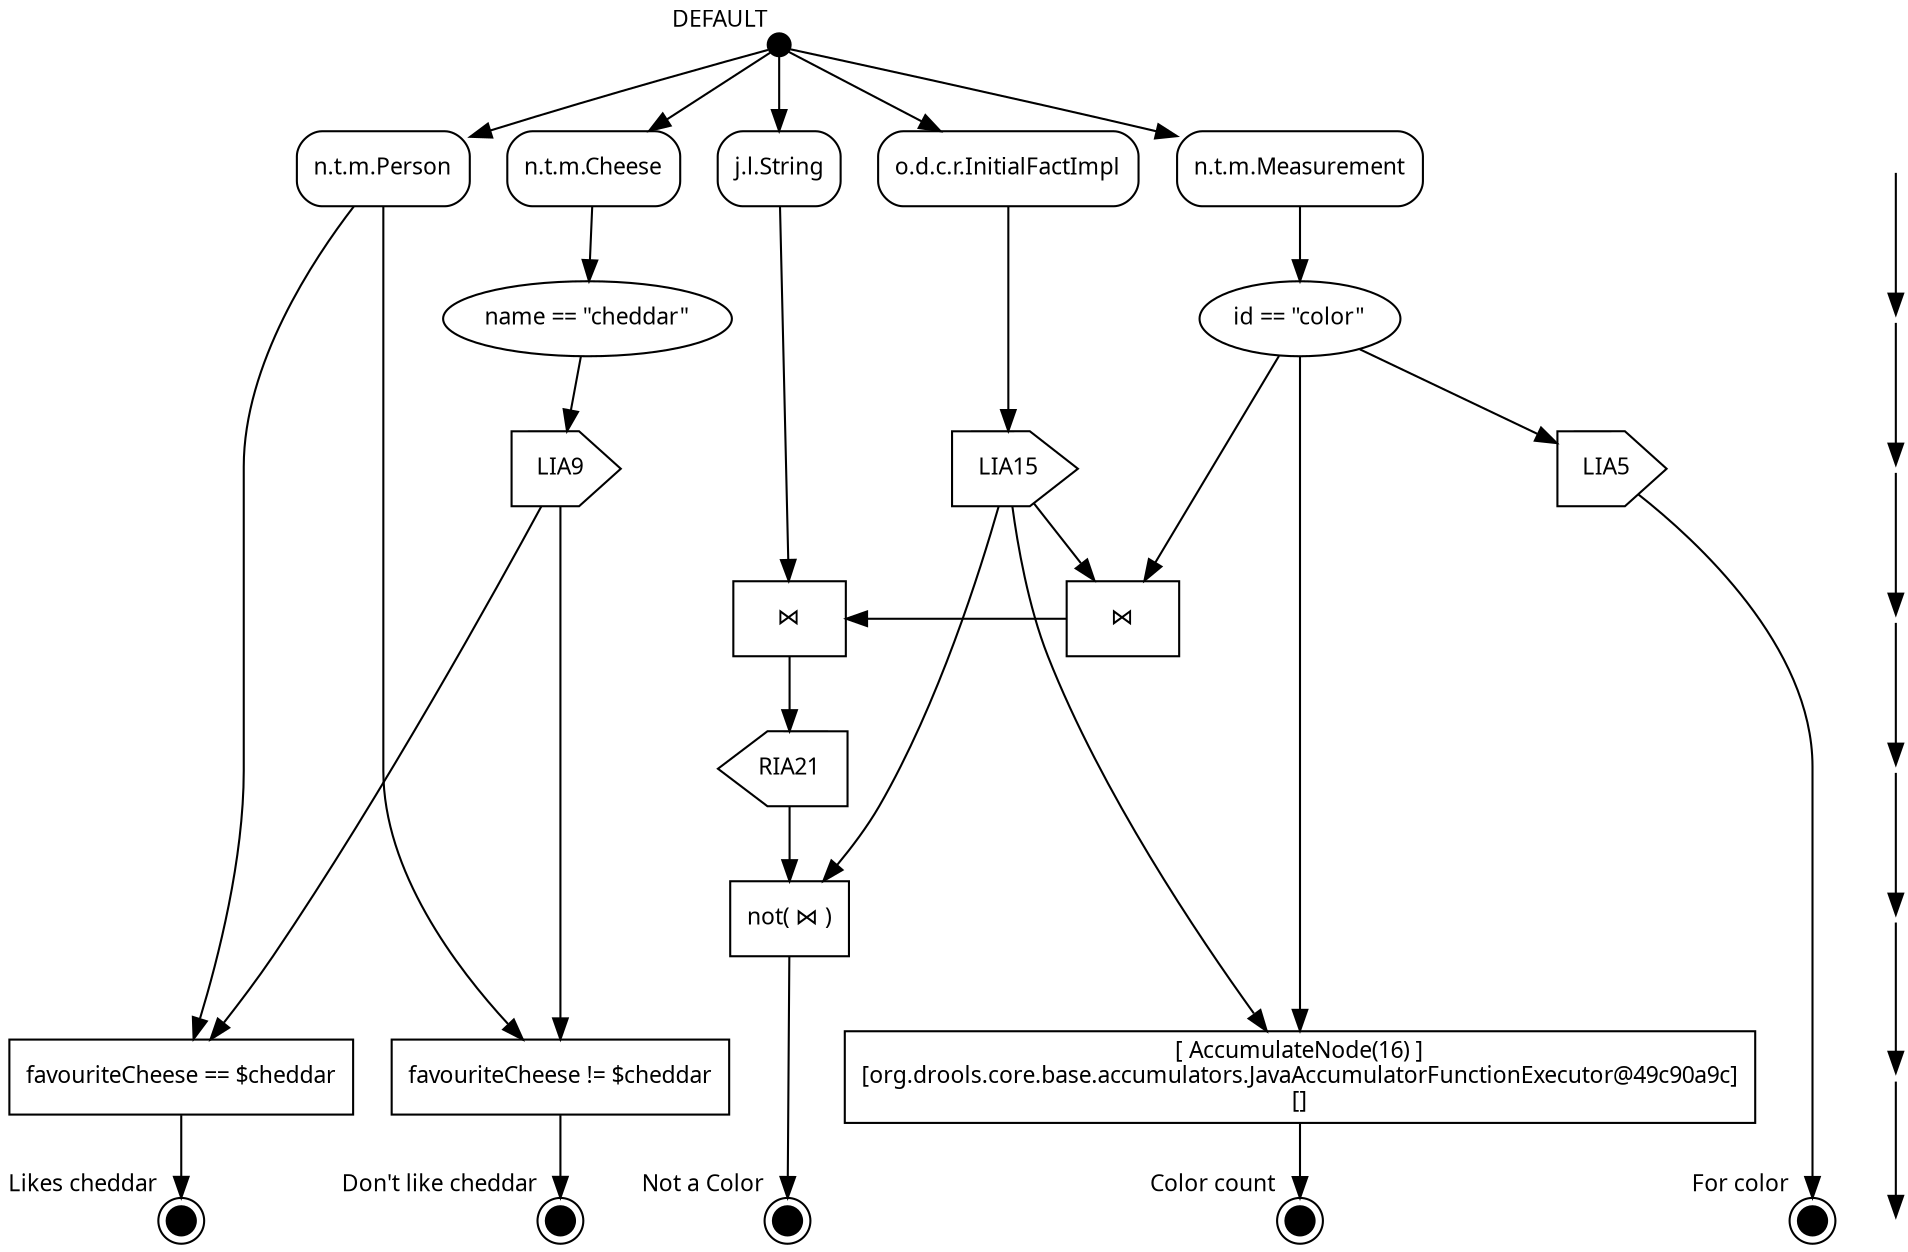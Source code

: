 digraph g {
graph [fontname = "Overpass" fontsize=11];
 node [fontname = "Overpass" fontsize=11];
 edge [fontname = "Overpass" fontsize=11];

EP1 [shape=circle width=0.15 fillcolor=black style=filled label="" xlabel="DEFAULT"] ;
OTN7 [shape=rect style=rounded label="n.t.m.Cheese"] ;
OTN2 [shape=rect style=rounded label="o.d.c.r.InitialFactImpl"] ;
OTN19 [shape=rect style=rounded label="j.l.String"] ;
OTN10 [shape=rect style=rounded label="n.t.m.Person"] ;
OTN3 [shape=rect style=rounded label="n.t.m.Measurement"] ;
AN8 [label="name == \"cheddar\""] ;
AN4 [label="id == \"color\""] ;
LIA9 [shape=house orientation=-90] ;
LIA15 [shape=house orientation=-90] ;
LIA5 [shape=house orientation=-90] ;
RIA21 [shape=house orientation=90] ;
BN11 [shape=box label="favouriteCheese == $cheddar" href="http://drools.org"] ;
BN13 [shape=box label="favouriteCheese != $cheddar" href="http://drools.org"] ;
BN18 [shape=box label="⋈" href="http://drools.org"] ;
BN20 [shape=box label="⋈" href="http://drools.org"] ;
BN16 [shape=box label=<[ AccumulateNode(16) ]<BR/>[org.drools.core.base.accumulators.JavaAccumulatorFunctionExecutor@49c90a9c]<BR/>[]>] ;
BN22 [shape=box label="not( ⋈ )"] ;
RTN12 [shape=doublecircle width=0.2 fillcolor=black style=filled label="" xlabel="Likes cheddar" href="http://drools.org"] ;
RTN14 [shape=doublecircle width=0.2 fillcolor=black style=filled label="" xlabel="Don't like cheddar" href="http://drools.org"] ;
RTN17 [shape=doublecircle width=0.2 fillcolor=black style=filled label="" xlabel="Color count" href="http://drools.org"] ;
RTN23 [shape=doublecircle width=0.2 fillcolor=black style=filled label="" xlabel="Not a Color" href="http://drools.org"] ;
RTN6 [shape=doublecircle width=0.2 fillcolor=black style=filled label="" xlabel="For color" href="http://drools.org"] ;

EP1 -> OTN7 ;
OTN7 -> AN8 ;
AN8 -> LIA9 ;
LIA9 -> BN11 ;
BN11 -> RTN12 ;
LIA9 -> BN13 ;
BN13 -> RTN14 ;
EP1 -> OTN2 ;
OTN2 -> LIA15 ;
LIA15 -> BN16 ;
BN16 -> RTN17 ;
LIA15 -> BN18 ;
BN18 -> BN20 ;
BN20 -> RIA21 ;
RIA21 -> BN22 ;
BN22 -> RTN23 ;
LIA15 -> BN22 ;
EP1 -> OTN19 ;
OTN19 -> BN20 ;
EP1 -> OTN10 ;
OTN10 -> BN11 ;
OTN10 -> BN13 ;
EP1 -> OTN3 ;
OTN3 -> AN4 ;
AN4 -> LIA5 ;
LIA5 -> RTN6 ;
AN4 -> BN16 ;
AN4 -> BN18 ;

 {rank=same; l1[style=invis, shape=point]; OTN19; OTN2; OTN10; OTN3; OTN7; }
 {rank=same; l2[style=invis, shape=point]; AN4; AN8; }
 {rank=same; l3[style=invis, shape=point]; LIA15; LIA9; LIA5; }
 {rank=same; lria[style=invis, shape=point]; RIA21; }
 {rank=same; lriaSources[style=invis, shape=point]; BN18; BN20; }
 {rank=same; lsubbeta[style=invis, shape=point]; BN22; }
 {rank=same; l4[style=invis, shape=point]; BN11; BN13; BN16; }
 {rank=same; l5[style=invis, shape=point]; RTN14; RTN17; RTN23; RTN12; RTN6; }
 l1->l2->l3->lriaSources->lria->lsubbeta->l4->l5;
}
